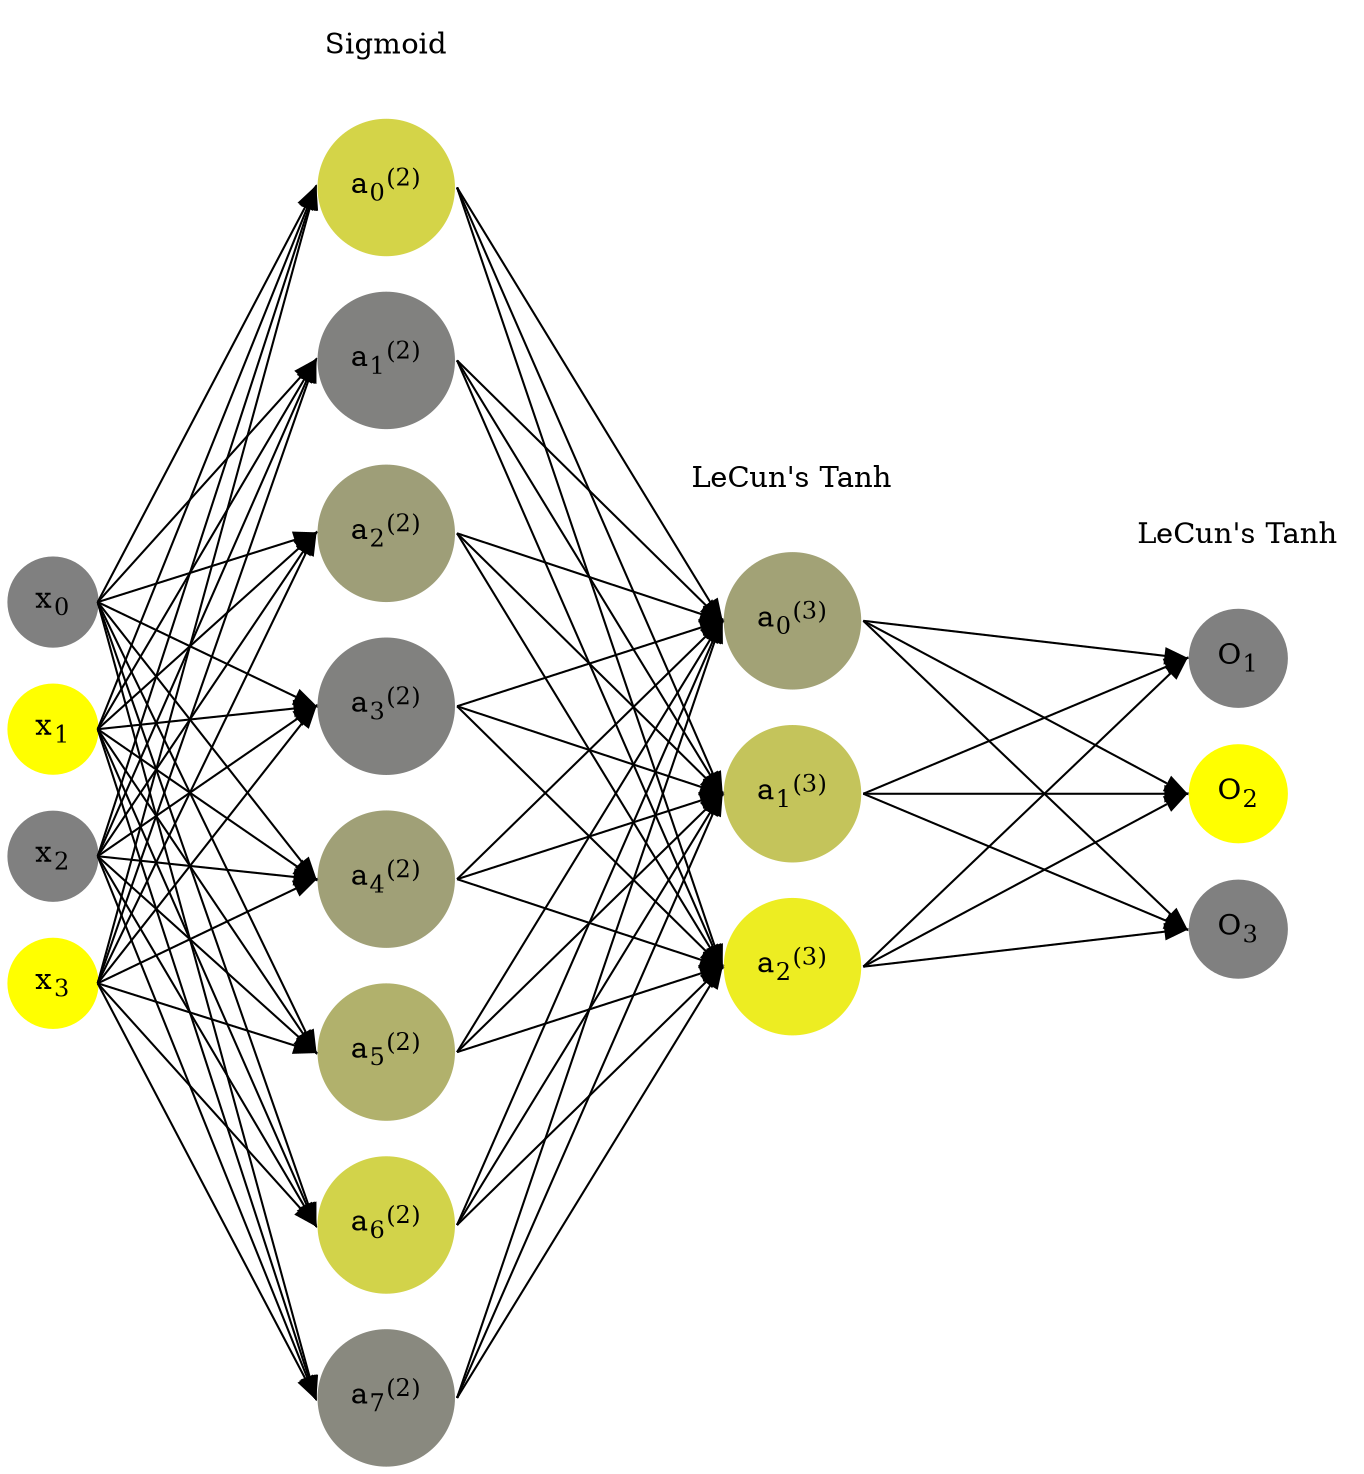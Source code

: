 digraph G {
	rankdir = LR;
	splines=false;
	edge[style=invis];
	ranksep= 1.4;
	{
	node [shape=circle, color="0.1667, 0.0, 0.5", style=filled, fillcolor="0.1667, 0.0, 0.5"];
	x0 [label=<x<sub>0</sub>>];
	}
	{
	node [shape=circle, color="0.1667, 1.0, 1.0", style=filled, fillcolor="0.1667, 1.0, 1.0"];
	x1 [label=<x<sub>1</sub>>];
	}
	{
	node [shape=circle, color="0.1667, 0.0, 0.5", style=filled, fillcolor="0.1667, 0.0, 0.5"];
	x2 [label=<x<sub>2</sub>>];
	}
	{
	node [shape=circle, color="0.1667, 1.0, 1.0", style=filled, fillcolor="0.1667, 1.0, 1.0"];
	x3 [label=<x<sub>3</sub>>];
	}
	{
	node [shape=circle, color="0.1667, 0.659393, 0.829697", style=filled, fillcolor="0.1667, 0.659393, 0.829697"];
	a02 [label=<a<sub>0</sub><sup>(2)</sup>>];
	}
	{
	node [shape=circle, color="0.1667, 0.010652, 0.505326", style=filled, fillcolor="0.1667, 0.010652, 0.505326"];
	a12 [label=<a<sub>1</sub><sup>(2)</sup>>];
	}
	{
	node [shape=circle, color="0.1667, 0.237670, 0.618835", style=filled, fillcolor="0.1667, 0.237670, 0.618835"];
	a22 [label=<a<sub>2</sub><sup>(2)</sup>>];
	}
	{
	node [shape=circle, color="0.1667, 0.009937, 0.504969", style=filled, fillcolor="0.1667, 0.009937, 0.504969"];
	a32 [label=<a<sub>3</sub><sup>(2)</sup>>];
	}
	{
	node [shape=circle, color="0.1667, 0.252378, 0.626189", style=filled, fillcolor="0.1667, 0.252378, 0.626189"];
	a42 [label=<a<sub>4</sub><sup>(2)</sup>>];
	}
	{
	node [shape=circle, color="0.1667, 0.388592, 0.694296", style=filled, fillcolor="0.1667, 0.388592, 0.694296"];
	a52 [label=<a<sub>5</sub><sup>(2)</sup>>];
	}
	{
	node [shape=circle, color="0.1667, 0.648647, 0.824324", style=filled, fillcolor="0.1667, 0.648647, 0.824324"];
	a62 [label=<a<sub>6</sub><sup>(2)</sup>>];
	}
	{
	node [shape=circle, color="0.1667, 0.074107, 0.537053", style=filled, fillcolor="0.1667, 0.074107, 0.537053"];
	a72 [label=<a<sub>7</sub><sup>(2)</sup>>];
	}
	{
	node [shape=circle, color="0.1667, 0.270172, 0.635086", style=filled, fillcolor="0.1667, 0.270172, 0.635086"];
	a03 [label=<a<sub>0</sub><sup>(3)</sup>>];
	}
	{
	node [shape=circle, color="0.1667, 0.536812, 0.768406", style=filled, fillcolor="0.1667, 0.536812, 0.768406"];
	a13 [label=<a<sub>1</sub><sup>(3)</sup>>];
	}
	{
	node [shape=circle, color="0.1667, 0.854244, 0.927122", style=filled, fillcolor="0.1667, 0.854244, 0.927122"];
	a23 [label=<a<sub>2</sub><sup>(3)</sup>>];
	}
	{
	node [shape=circle, color="0.1667, 0.0, 0.5", style=filled, fillcolor="0.1667, 0.0, 0.5"];
	O1 [label=<O<sub>1</sub>>];
	}
	{
	node [shape=circle, color="0.1667, 1.0, 1.0", style=filled, fillcolor="0.1667, 1.0, 1.0"];
	O2 [label=<O<sub>2</sub>>];
	}
	{
	node [shape=circle, color="0.1667, 0.0, 0.5", style=filled, fillcolor="0.1667, 0.0, 0.5"];
	O3 [label=<O<sub>3</sub>>];
	}
	{
	rank=same;
	x0->x1->x2->x3;
	}
	{
	rank=same;
	a02->a12->a22->a32->a42->a52->a62->a72;
	}
	{
	rank=same;
	a03->a13->a23;
	}
	{
	rank=same;
	O1->O2->O3;
	}
	l1 [shape=plaintext,label="Sigmoid"];
	l1->a02;
	{rank=same; l1;a02};
	l2 [shape=plaintext,label="LeCun's Tanh"];
	l2->a03;
	{rank=same; l2;a03};
	l3 [shape=plaintext,label="LeCun's Tanh"];
	l3->O1;
	{rank=same; l3;O1};
edge[style=solid, tailport=e, headport=w];
	{x0;x1;x2;x3} -> {a02;a12;a22;a32;a42;a52;a62;a72};
	{a02;a12;a22;a32;a42;a52;a62;a72} -> {a03;a13;a23};
	{a03;a13;a23} -> {O1,O2,O3};
}